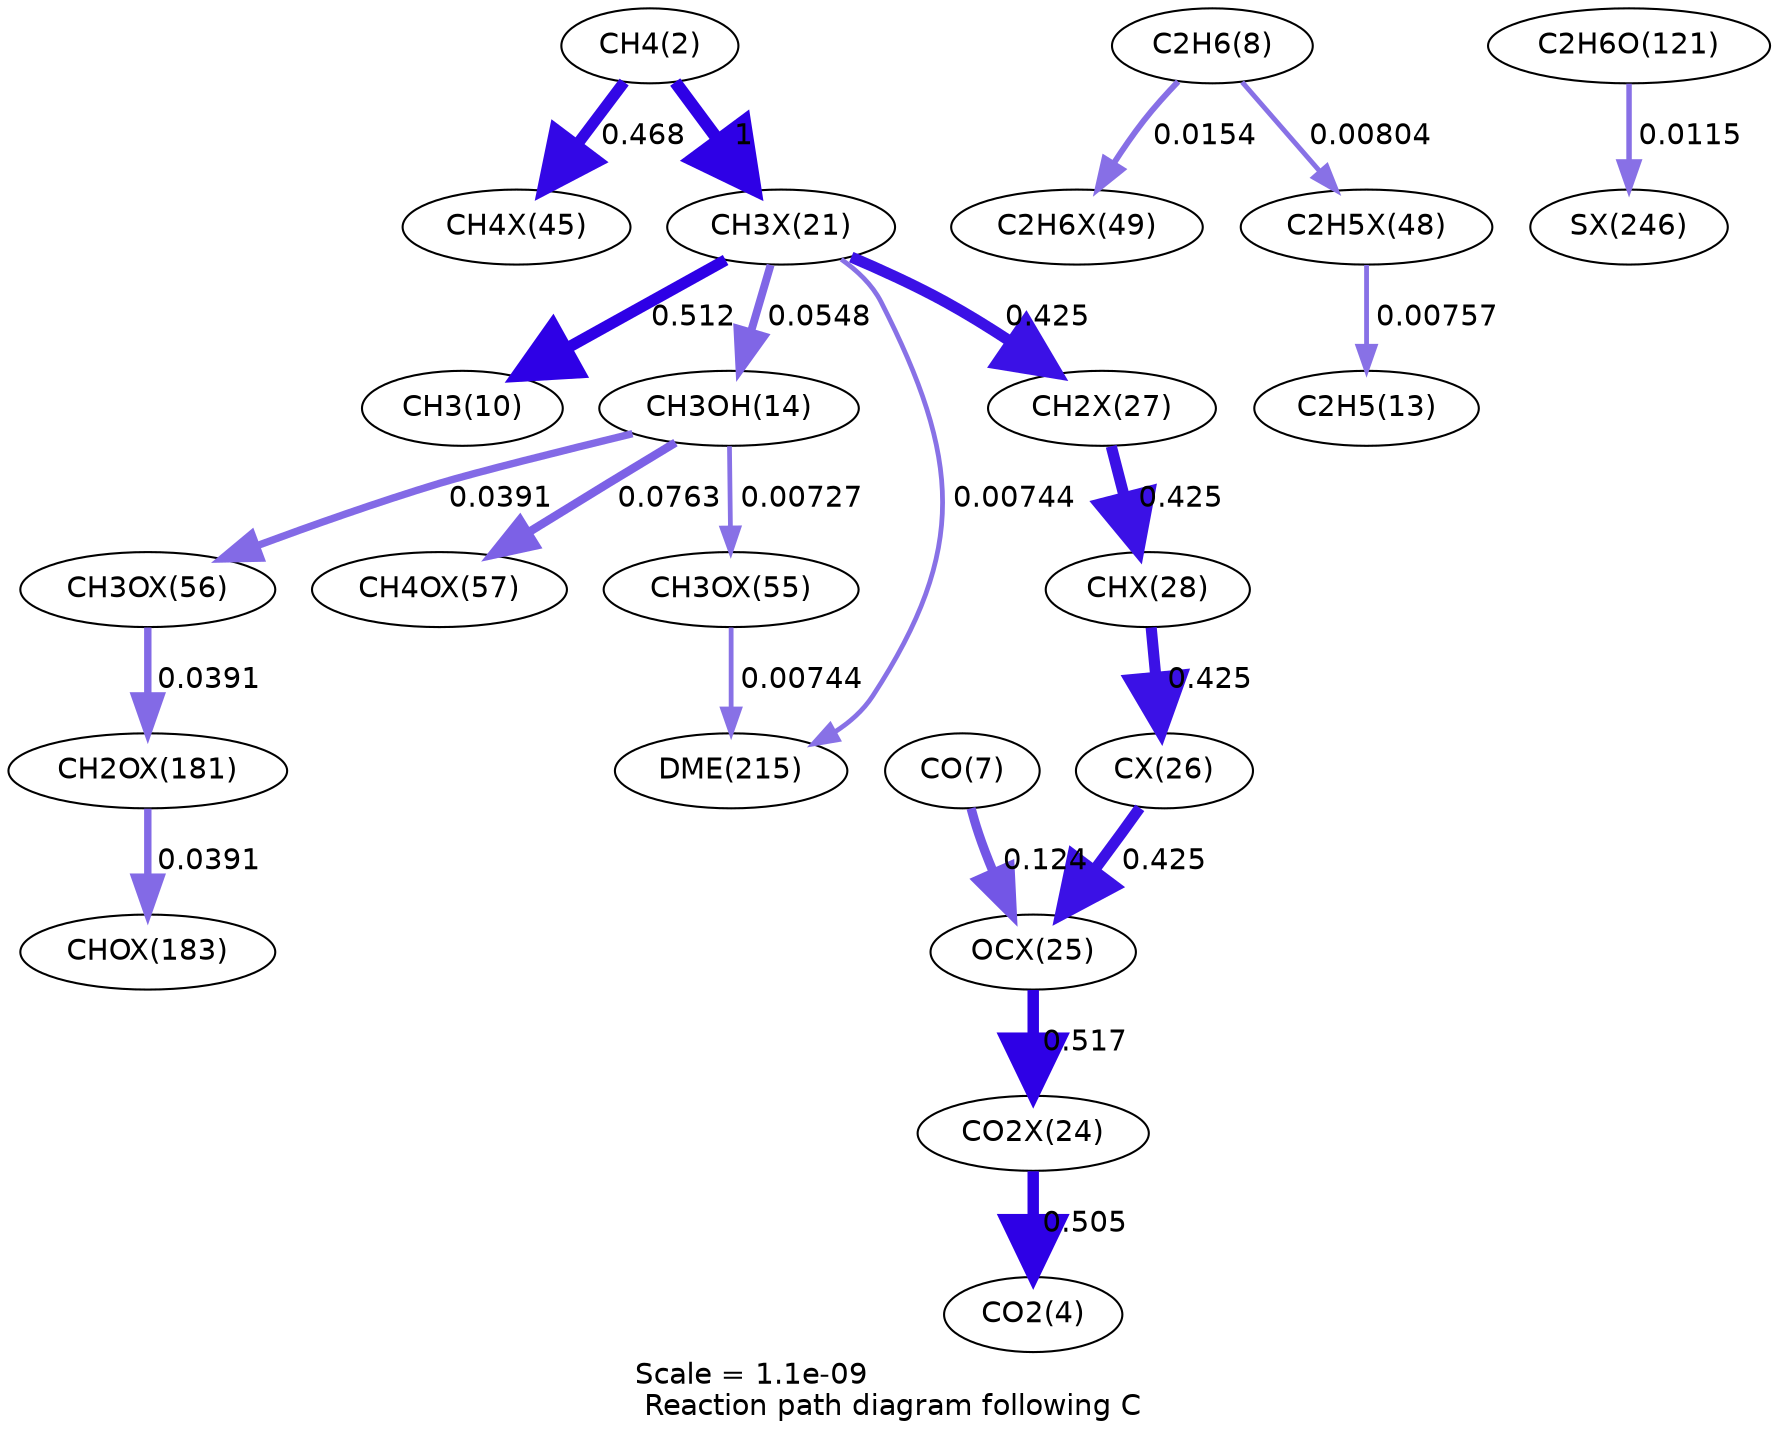 digraph reaction_paths {
center=1;
s4 -> s35[fontname="Helvetica", penwidth=5.43, arrowsize=2.71, color="0.7, 0.968, 0.9"
, label=" 0.468"];
s4 -> s27[fontname="Helvetica", penwidth=6, arrowsize=3, color="0.7, 1.5, 0.9"
, label=" 1"];
s10 -> s38[fontname="Helvetica", penwidth=2.85, arrowsize=1.43, color="0.7, 0.515, 0.9"
, label=" 0.0154"];
s10 -> s37[fontname="Helvetica", penwidth=2.36, arrowsize=1.18, color="0.7, 0.508, 0.9"
, label=" 0.00804"];
s27 -> s12[fontname="Helvetica", penwidth=5.5, arrowsize=2.75, color="0.7, 1.01, 0.9"
, label=" 0.512"];
s27 -> s16[fontname="Helvetica", penwidth=3.81, arrowsize=1.9, color="0.7, 0.555, 0.9"
, label=" 0.0548"];
s27 -> s33[fontname="Helvetica", penwidth=5.35, arrowsize=2.68, color="0.7, 0.925, 0.9"
, label=" 0.425"];
s27 -> s23[fontname="Helvetica", penwidth=2.3, arrowsize=1.15, color="0.7, 0.507, 0.9"
, label=" 0.00744"];
s16 -> s42[fontname="Helvetica", penwidth=4.06, arrowsize=2.03, color="0.7, 0.576, 0.9"
, label=" 0.0763"];
s16 -> s40[fontname="Helvetica", penwidth=2.28, arrowsize=1.14, color="0.7, 0.507, 0.9"
, label=" 0.00727"];
s16 -> s41[fontname="Helvetica", penwidth=3.55, arrowsize=1.78, color="0.7, 0.539, 0.9"
, label=" 0.0391"];
s33 -> s34[fontname="Helvetica", penwidth=5.35, arrowsize=2.68, color="0.7, 0.925, 0.9"
, label=" 0.425"];
s34 -> s32[fontname="Helvetica", penwidth=5.35, arrowsize=2.68, color="0.7, 0.925, 0.9"
, label=" 0.425"];
s32 -> s31[fontname="Helvetica", penwidth=5.35, arrowsize=2.68, color="0.7, 0.925, 0.9"
, label=" 0.425"];
s9 -> s31[fontname="Helvetica", penwidth=4.42, arrowsize=2.21, color="0.7, 0.624, 0.9"
, label=" 0.124"];
s31 -> s30[fontname="Helvetica", penwidth=5.5, arrowsize=2.75, color="0.7, 1.02, 0.9"
, label=" 0.517"];
s30 -> s6[fontname="Helvetica", penwidth=5.48, arrowsize=2.74, color="0.7, 1, 0.9"
, label=" 0.505"];
s40 -> s23[fontname="Helvetica", penwidth=2.3, arrowsize=1.15, color="0.7, 0.507, 0.9"
, label=" 0.00744"];
s41 -> s43[fontname="Helvetica", penwidth=3.55, arrowsize=1.78, color="0.7, 0.539, 0.9"
, label=" 0.0391"];
s43 -> s44[fontname="Helvetica", penwidth=3.55, arrowsize=1.78, color="0.7, 0.539, 0.9"
, label=" 0.0391"];
s37 -> s15[fontname="Helvetica", penwidth=2.31, arrowsize=1.16, color="0.7, 0.508, 0.9"
, label=" 0.00757"];
s22 -> s47[fontname="Helvetica", penwidth=2.63, arrowsize=1.31, color="0.7, 0.511, 0.9"
, label=" 0.0115"];
s4 [ fontname="Helvetica", label="CH4(2)"];
s6 [ fontname="Helvetica", label="CO2(4)"];
s9 [ fontname="Helvetica", label="CO(7)"];
s10 [ fontname="Helvetica", label="C2H6(8)"];
s12 [ fontname="Helvetica", label="CH3(10)"];
s15 [ fontname="Helvetica", label="C2H5(13)"];
s16 [ fontname="Helvetica", label="CH3OH(14)"];
s22 [ fontname="Helvetica", label="C2H6O(121)"];
s23 [ fontname="Helvetica", label="DME(215)"];
s27 [ fontname="Helvetica", label="CH3X(21)"];
s30 [ fontname="Helvetica", label="CO2X(24)"];
s31 [ fontname="Helvetica", label="OCX(25)"];
s32 [ fontname="Helvetica", label="CX(26)"];
s33 [ fontname="Helvetica", label="CH2X(27)"];
s34 [ fontname="Helvetica", label="CHX(28)"];
s35 [ fontname="Helvetica", label="CH4X(45)"];
s37 [ fontname="Helvetica", label="C2H5X(48)"];
s38 [ fontname="Helvetica", label="C2H6X(49)"];
s40 [ fontname="Helvetica", label="CH3OX(55)"];
s41 [ fontname="Helvetica", label="CH3OX(56)"];
s42 [ fontname="Helvetica", label="CH4OX(57)"];
s43 [ fontname="Helvetica", label="CH2OX(181)"];
s44 [ fontname="Helvetica", label="CHOX(183)"];
s47 [ fontname="Helvetica", label="SX(246)"];
 label = "Scale = 1.1e-09\l Reaction path diagram following C";
 fontname = "Helvetica";
}
